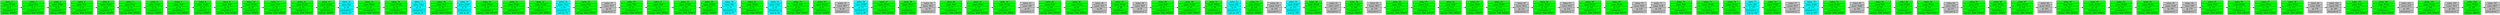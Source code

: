 digraph {
rankdir=LR;
node [ shape=record ];
struct0 [
label = "<index> index: 0|<name>name: PUSH|<nativeIp>ip: 0 | <size> size(native): 2 | argType: IMMED", style = "filled", fillcolor = "green" 
];
struct1 [
label = "<index> index: 1|<name>name: POP|<nativeIp>ip: 2 | <size> size(native): 2 | argType: RAM_IMMED", style = "filled", fillcolor = "green" 
];
struct0 -> struct1 [weight=100];
struct2 [
label = "<index> index: 2|<name>name: PUSH|<nativeIp>ip: 4 | <size> size(native): 2 | argType: IMMED", style = "filled", fillcolor = "green" 
];
struct1 -> struct2 [weight=100];
struct3 [
label = "<index> index: 3|<name>name: POP|<nativeIp>ip: 6 | <size> size(native): 2 | argType: RAM_IMMED", style = "filled", fillcolor = "green" 
];
struct2 -> struct3 [weight=100];
struct4 [
label = "<index> index: 4|<name>name: PUSH|<nativeIp>ip: 8 | <size> size(native): 2 | argType: IMMED", style = "filled", fillcolor = "green" 
];
struct3 -> struct4 [weight=100];
struct5 [
label = "<index> index: 5|<name>name: POP|<nativeIp>ip: 10 | <size> size(native): 2 | argType: RAM_IMMED", style = "filled", fillcolor = "green" 
];
struct4 -> struct5 [weight=100];
struct6 [
label = "<index> index: 6|<name>name: PUSH|<nativeIp>ip: 12 | <size> size(native): 2 | argType: IMMED", style = "filled", fillcolor = "green" 
];
struct5 -> struct6 [weight=100];
struct7 [
label = "<index> index: 7|<name>name: POP|<nativeIp>ip: 14 | <size> size(native): 2 | argType: RAM_IMMED", style = "filled", fillcolor = "green" 
];
struct6 -> struct7 [weight=100];
struct8 [
label = "<index> index: 8|<name>name: PUSH|<nativeIp>ip: 16 | <size> size(native): 2 | argType: IMMED", style = "filled", fillcolor = "green" 
];
struct7 -> struct8 [weight=100];
struct9 [
label = "<index> index: 9|<name>name: POP|<nativeIp>ip: 18 | <size> size(native): 2 | argType: RAM_IMMED", style = "filled", fillcolor = "green" 
];
struct8 -> struct9 [weight=100];
struct10 [
label = "<index> index: 10|<name>name: PUSH|<nativeIp>ip: 20 | <size> size(native): 2 | argType: IMMED", style = "filled", fillcolor = "green" 
];
struct9 -> struct10 [weight=100];
struct11 [
label = "<index> index: 11|<name>name: POP|<nativeIp>ip: 22 | <size> size(native): 2 | argType: RAM_IMMED", style = "filled", fillcolor = "green" 
];
struct10 -> struct11 [weight=100];
struct12 [
label = "<index> index: 12|<name>name: PUSH|<nativeIp>ip: 24 | <size> size(native): 2 | argType: RAM_IMMED", style = "filled", fillcolor = "green" 
];
struct11 -> struct12 [weight=100];
struct13 [
label = "<index> index: 13|<name>name: PUSH|<nativeIp>ip: 26 | <size> size(native): 2 | argType: IMMED", style = "filled", fillcolor = "green" 
];
struct12 -> struct13 [weight=100];
struct14 [
label = "<index> index: 14|<name>name: JNE|<nativeIp>ip: 28 | <size> size(native): 2 | next ip: 40", style = "filled", fillcolor = "cyan" 
];
struct13 -> struct14 [weight=100];
struct15 [
label = "<index> index: 15|<name>name: PUSH|<nativeIp>ip: 30 | <size> size(native): 2 | argType: RAM_IMMED", style = "filled", fillcolor = "green" 
];
struct14 -> struct15 [weight=100];
struct16 [
label = "<index> index: 16|<name>name: PUSH|<nativeIp>ip: 32 | <size> size(native): 2 | argType: RAM_IMMED", style = "filled", fillcolor = "green" 
];
struct15 -> struct16 [weight=100];
struct17 [
label = "<index> index: 17|<name>name: CALL|<nativeIp>ip: 34 | <size> size(native): 2 | next ip: 51", style = "filled", fillcolor = "cyan" 
];
struct16 -> struct17 [weight=100];
struct18 [
label = "<index> index: 18|<name>name: POP|<nativeIp>ip: 36 | <size> size(native): 2 | argType: RAM_IMMED", style = "filled", fillcolor = "green" 
];
struct17 -> struct18 [weight=100];
struct19 [
label = "<index> index: 19|<name>name: JUMP|<nativeIp>ip: 38 | <size> size(native): 2 | next ip: 50", style = "filled", fillcolor = "cyan" 
];
struct18 -> struct19 [weight=100];
struct20 [
label = "<index> index: 20|<name>name: PUSH|<nativeIp>ip: 40 | <size> size(native): 2 | argType: RAM_IMMED", style = "filled", fillcolor = "green" 
];
struct19 -> struct20 [weight=100];
struct21 [
label = "<index> index: 21|<name>name: PUSH|<nativeIp>ip: 42 | <size> size(native): 2 | argType: RAM_IMMED", style = "filled", fillcolor = "green" 
];
struct20 -> struct21 [weight=100];
struct22 [
label = "<index> index: 22|<name>name: PUSH|<nativeIp>ip: 44 | <size> size(native): 2 | argType: RAM_IMMED", style = "filled", fillcolor = "green" 
];
struct21 -> struct22 [weight=100];
struct23 [
label = "<index> index: 23|<name>name: CALL|<nativeIp>ip: 46 | <size> size(native): 2 | next ip: 111", style = "filled", fillcolor = "cyan" 
];
struct22 -> struct23 [weight=100];
struct24 [
label = "<index> index: 24|<name>name: POP|<nativeIp>ip: 48 | <size> size(native): 2 | argType: RAM_IMMED", style = "filled", fillcolor = "green" 
];
struct23 -> struct24 [weight=100];
struct25 [
label = "<index> index: 25|<name>name: HLT|<nativeIp>ip: 50 | <size> size(native): 1 ", style = "filled", fillcolor = "gray" 
];
struct24 -> struct25 [weight=100];
struct26 [
label = "<index> index: 26|<name>name: POP|<nativeIp>ip: 51 | <size> size(native): 2 | argType: RAM_IMMED", style = "filled", fillcolor = "green" 
];
struct25 -> struct26 [weight=100];
struct27 [
label = "<index> index: 27|<name>name: POP|<nativeIp>ip: 53 | <size> size(native): 2 | argType: RAM_IMMED", style = "filled", fillcolor = "green" 
];
struct26 -> struct27 [weight=100];
struct28 [
label = "<index> index: 28|<name>name: PUSH|<nativeIp>ip: 55 | <size> size(native): 2 | argType: RAM_IMMED", style = "filled", fillcolor = "green" 
];
struct27 -> struct28 [weight=100];
struct29 [
label = "<index> index: 29|<name>name: PUSH|<nativeIp>ip: 57 | <size> size(native): 2 | argType: IMMED", style = "filled", fillcolor = "green" 
];
struct28 -> struct29 [weight=100];
struct30 [
label = "<index> index: 30|<name>name: JNE|<nativeIp>ip: 59 | <size> size(native): 2 | next ip: 72", style = "filled", fillcolor = "cyan" 
];
struct29 -> struct30 [weight=100];
struct31 [
label = "<index> index: 31|<name>name: PUSH|<nativeIp>ip: 61 | <size> size(native): 2 | argType: RAM_IMMED", style = "filled", fillcolor = "green" 
];
struct30 -> struct31 [weight=100];
struct32 [
label = "<index> index: 32|<name>name: CALL|<nativeIp>ip: 63 | <size> size(native): 2 | next ip: 92", style = "filled", fillcolor = "cyan" 
];
struct31 -> struct32 [weight=100];
struct33 [
label = "<index> index: 33|<name>name: POP|<nativeIp>ip: 65 | <size> size(native): 2 | argType: RAM_IMMED", style = "filled", fillcolor = "green" 
];
struct32 -> struct33 [weight=100];
struct34 [
label = "<index> index: 34|<name>name: PUSH|<nativeIp>ip: 67 | <size> size(native): 2 | argType: IMMED", style = "filled", fillcolor = "green" 
];
struct33 -> struct34 [weight=100];
struct35 [
label = "<index> index: 35|<name>name: RET|<nativeIp>ip: 69 | <size> size(native): 1 ", style = "filled", fillcolor = "gray" 
];
struct34 -> struct35 [weight=100];
struct36 [
label = "<index> index: 36|<name>name: JUMP|<nativeIp>ip: 70 | <size> size(native): 2 | next ip: 86", style = "filled", fillcolor = "cyan" 
];
struct35 -> struct36 [weight=100];
struct37 [
label = "<index> index: 37|<name>name: PUSH|<nativeIp>ip: 72 | <size> size(native): 2 | argType: RAM_IMMED", style = "filled", fillcolor = "green" 
];
struct36 -> struct37 [weight=100];
struct38 [
label = "<index> index: 38|<name>name: PUSH|<nativeIp>ip: 74 | <size> size(native): 2 | argType: IMMED", style = "filled", fillcolor = "green" 
];
struct37 -> struct38 [weight=100];
struct39 [
label = "<index> index: 39|<name>name: MUL|<nativeIp>ip: 76 | <size> size(native): 1 ", style = "filled", fillcolor = "gray" 
];
struct38 -> struct39 [weight=100];
struct40 [
label = "<index> index: 40|<name>name: POP|<nativeIp>ip: 77 | <size> size(native): 2 | argType: RAM_IMMED", style = "filled", fillcolor = "green" 
];
struct39 -> struct40 [weight=100];
struct41 [
label = "<index> index: 41|<name>name: PUSH|<nativeIp>ip: 79 | <size> size(native): 2 | argType: RAM_IMMED", style = "filled", fillcolor = "green" 
];
struct40 -> struct41 [weight=100];
struct42 [
label = "<index> index: 42|<name>name: PUSH|<nativeIp>ip: 81 | <size> size(native): 2 | argType: RAM_IMMED", style = "filled", fillcolor = "green" 
];
struct41 -> struct42 [weight=100];
struct43 [
label = "<index> index: 43|<name>name: DIV|<nativeIp>ip: 83 | <size> size(native): 1 ", style = "filled", fillcolor = "gray" 
];
struct42 -> struct43 [weight=100];
struct44 [
label = "<index> index: 44|<name>name: POP|<nativeIp>ip: 84 | <size> size(native): 2 | argType: RAM_IMMED", style = "filled", fillcolor = "green" 
];
struct43 -> struct44 [weight=100];
struct45 [
label = "<index> index: 45|<name>name: PUSH|<nativeIp>ip: 86 | <size> size(native): 2 | argType: RAM_IMMED", style = "filled", fillcolor = "green" 
];
struct44 -> struct45 [weight=100];
struct46 [
label = "<index> index: 46|<name>name: OUT|<nativeIp>ip: 88 | <size> size(native): 1 ", style = "filled", fillcolor = "gray" 
];
struct45 -> struct46 [weight=100];
struct47 [
label = "<index> index: 47|<name>name: PUSH|<nativeIp>ip: 89 | <size> size(native): 2 | argType: IMMED", style = "filled", fillcolor = "green" 
];
struct46 -> struct47 [weight=100];
struct48 [
label = "<index> index: 48|<name>name: RET|<nativeIp>ip: 91 | <size> size(native): 1 ", style = "filled", fillcolor = "gray" 
];
struct47 -> struct48 [weight=100];
struct49 [
label = "<index> index: 49|<name>name: POP|<nativeIp>ip: 92 | <size> size(native): 2 | argType: RAM_IMMED", style = "filled", fillcolor = "green" 
];
struct48 -> struct49 [weight=100];
struct50 [
label = "<index> index: 50|<name>name: PUSH|<nativeIp>ip: 94 | <size> size(native): 2 | argType: RAM_IMMED", style = "filled", fillcolor = "green" 
];
struct49 -> struct50 [weight=100];
struct51 [
label = "<index> index: 51|<name>name: PUSH|<nativeIp>ip: 96 | <size> size(native): 2 | argType: IMMED", style = "filled", fillcolor = "green" 
];
struct50 -> struct51 [weight=100];
struct52 [
label = "<index> index: 52|<name>name: JNE|<nativeIp>ip: 98 | <size> size(native): 2 | next ip: 105", style = "filled", fillcolor = "cyan" 
];
struct51 -> struct52 [weight=100];
struct53 [
label = "<index> index: 53|<name>name: PUSH|<nativeIp>ip: 100 | <size> size(native): 2 | argType: IMMED", style = "filled", fillcolor = "green" 
];
struct52 -> struct53 [weight=100];
struct54 [
label = "<index> index: 54|<name>name: OUT|<nativeIp>ip: 102 | <size> size(native): 1 ", style = "filled", fillcolor = "gray" 
];
struct53 -> struct54 [weight=100];
struct55 [
label = "<index> index: 55|<name>name: JUMP|<nativeIp>ip: 103 | <size> size(native): 2 | next ip: 108", style = "filled", fillcolor = "cyan" 
];
struct54 -> struct55 [weight=100];
struct56 [
label = "<index> index: 56|<name>name: PUSH|<nativeIp>ip: 105 | <size> size(native): 2 | argType: IMMED", style = "filled", fillcolor = "green" 
];
struct55 -> struct56 [weight=100];
struct57 [
label = "<index> index: 57|<name>name: OUT|<nativeIp>ip: 107 | <size> size(native): 1 ", style = "filled", fillcolor = "gray" 
];
struct56 -> struct57 [weight=100];
struct58 [
label = "<index> index: 58|<name>name: PUSH|<nativeIp>ip: 108 | <size> size(native): 2 | argType: IMMED", style = "filled", fillcolor = "green" 
];
struct57 -> struct58 [weight=100];
struct59 [
label = "<index> index: 59|<name>name: RET|<nativeIp>ip: 110 | <size> size(native): 1 ", style = "filled", fillcolor = "gray" 
];
struct58 -> struct59 [weight=100];
struct60 [
label = "<index> index: 60|<name>name: POP|<nativeIp>ip: 111 | <size> size(native): 2 | argType: RAM_IMMED", style = "filled", fillcolor = "green" 
];
struct59 -> struct60 [weight=100];
struct61 [
label = "<index> index: 61|<name>name: POP|<nativeIp>ip: 113 | <size> size(native): 2 | argType: RAM_IMMED", style = "filled", fillcolor = "green" 
];
struct60 -> struct61 [weight=100];
struct62 [
label = "<index> index: 62|<name>name: POP|<nativeIp>ip: 115 | <size> size(native): 2 | argType: RAM_IMMED", style = "filled", fillcolor = "green" 
];
struct61 -> struct62 [weight=100];
struct63 [
label = "<index> index: 63|<name>name: PUSH|<nativeIp>ip: 117 | <size> size(native): 2 | argType: IMMED", style = "filled", fillcolor = "green" 
];
struct62 -> struct63 [weight=100];
struct64 [
label = "<index> index: 64|<name>name: PUSH|<nativeIp>ip: 119 | <size> size(native): 2 | argType: RAM_IMMED", style = "filled", fillcolor = "green" 
];
struct63 -> struct64 [weight=100];
struct65 [
label = "<index> index: 65|<name>name: MUL|<nativeIp>ip: 121 | <size> size(native): 1 ", style = "filled", fillcolor = "gray" 
];
struct64 -> struct65 [weight=100];
struct66 [
label = "<index> index: 66|<name>name: PUSH|<nativeIp>ip: 122 | <size> size(native): 2 | argType: RAM_IMMED", style = "filled", fillcolor = "green" 
];
struct65 -> struct66 [weight=100];
struct67 [
label = "<index> index: 67|<name>name: MUL|<nativeIp>ip: 124 | <size> size(native): 1 ", style = "filled", fillcolor = "gray" 
];
struct66 -> struct67 [weight=100];
struct68 [
label = "<index> index: 68|<name>name: PUSH|<nativeIp>ip: 125 | <size> size(native): 2 | argType: RAM_IMMED", style = "filled", fillcolor = "green" 
];
struct67 -> struct68 [weight=100];
struct69 [
label = "<index> index: 69|<name>name: PUSH|<nativeIp>ip: 127 | <size> size(native): 2 | argType: RAM_IMMED", style = "filled", fillcolor = "green" 
];
struct68 -> struct69 [weight=100];
struct70 [
label = "<index> index: 70|<name>name: MUL|<nativeIp>ip: 129 | <size> size(native): 1 ", style = "filled", fillcolor = "gray" 
];
struct69 -> struct70 [weight=100];
struct71 [
label = "<index> index: 71|<name>name: SUB|<nativeIp>ip: 130 | <size> size(native): 1 ", style = "filled", fillcolor = "gray" 
];
struct70 -> struct71 [weight=100];
struct72 [
label = "<index> index: 72|<name>name: POP|<nativeIp>ip: 131 | <size> size(native): 2 | argType: RAM_IMMED", style = "filled", fillcolor = "green" 
];
struct71 -> struct72 [weight=100];
struct73 [
label = "<index> index: 73|<name>name: PUSH|<nativeIp>ip: 133 | <size> size(native): 2 | argType: RAM_IMMED", style = "filled", fillcolor = "green" 
];
struct72 -> struct73 [weight=100];
struct74 [
label = "<index> index: 74|<name>name: PUSH|<nativeIp>ip: 135 | <size> size(native): 2 | argType: IMMED", style = "filled", fillcolor = "green" 
];
struct73 -> struct74 [weight=100];
struct75 [
label = "<index> index: 75|<name>name: JBE|<nativeIp>ip: 137 | <size> size(native): 2 | next ip: 144", style = "filled", fillcolor = "cyan" 
];
struct74 -> struct75 [weight=100];
struct76 [
label = "<index> index: 76|<name>name: PUSH|<nativeIp>ip: 139 | <size> size(native): 2 | argType: IMMED", style = "filled", fillcolor = "green" 
];
struct75 -> struct76 [weight=100];
struct77 [
label = "<index> index: 77|<name>name: OUT|<nativeIp>ip: 141 | <size> size(native): 1 ", style = "filled", fillcolor = "gray" 
];
struct76 -> struct77 [weight=100];
struct78 [
label = "<index> index: 78|<name>name: JUMP|<nativeIp>ip: 142 | <size> size(native): 2 | next ip: 189", style = "filled", fillcolor = "cyan" 
];
struct77 -> struct78 [weight=100];
struct79 [
label = "<index> index: 79|<name>name: PUSH|<nativeIp>ip: 144 | <size> size(native): 2 | argType: RAM_IMMED", style = "filled", fillcolor = "green" 
];
struct78 -> struct79 [weight=100];
struct80 [
label = "<index> index: 80|<name>name: SQRT|<nativeIp>ip: 146 | <size> size(native): 1 ", style = "filled", fillcolor = "gray" 
];
struct79 -> struct80 [weight=100];
struct81 [
label = "<index> index: 81|<name>name: POP|<nativeIp>ip: 147 | <size> size(native): 2 | argType: RAM_IMMED", style = "filled", fillcolor = "green" 
];
struct80 -> struct81 [weight=100];
struct82 [
label = "<index> index: 82|<name>name: PUSH|<nativeIp>ip: 149 | <size> size(native): 2 | argType: IMMED", style = "filled", fillcolor = "green" 
];
struct81 -> struct82 [weight=100];
struct83 [
label = "<index> index: 83|<name>name: PUSH|<nativeIp>ip: 151 | <size> size(native): 2 | argType: RAM_IMMED", style = "filled", fillcolor = "green" 
];
struct82 -> struct83 [weight=100];
struct84 [
label = "<index> index: 84|<name>name: MUL|<nativeIp>ip: 153 | <size> size(native): 1 ", style = "filled", fillcolor = "gray" 
];
struct83 -> struct84 [weight=100];
struct85 [
label = "<index> index: 85|<name>name: POP|<nativeIp>ip: 154 | <size> size(native): 2 | argType: RAM_IMMED", style = "filled", fillcolor = "green" 
];
struct84 -> struct85 [weight=100];
struct86 [
label = "<index> index: 86|<name>name: PUSH|<nativeIp>ip: 156 | <size> size(native): 2 | argType: IMMED", style = "filled", fillcolor = "green" 
];
struct85 -> struct86 [weight=100];
struct87 [
label = "<index> index: 87|<name>name: PUSH|<nativeIp>ip: 158 | <size> size(native): 2 | argType: RAM_IMMED", style = "filled", fillcolor = "green" 
];
struct86 -> struct87 [weight=100];
struct88 [
label = "<index> index: 88|<name>name: MUL|<nativeIp>ip: 160 | <size> size(native): 1 ", style = "filled", fillcolor = "gray" 
];
struct87 -> struct88 [weight=100];
struct89 [
label = "<index> index: 89|<name>name: POP|<nativeIp>ip: 161 | <size> size(native): 2 | argType: RAM_IMMED", style = "filled", fillcolor = "green" 
];
struct88 -> struct89 [weight=100];
struct90 [
label = "<index> index: 90|<name>name: PUSH|<nativeIp>ip: 163 | <size> size(native): 2 | argType: RAM_IMMED", style = "filled", fillcolor = "green" 
];
struct89 -> struct90 [weight=100];
struct91 [
label = "<index> index: 91|<name>name: PUSH|<nativeIp>ip: 165 | <size> size(native): 2 | argType: RAM_IMMED", style = "filled", fillcolor = "green" 
];
struct90 -> struct91 [weight=100];
struct92 [
label = "<index> index: 92|<name>name: PUSH|<nativeIp>ip: 167 | <size> size(native): 2 | argType: RAM_IMMED", style = "filled", fillcolor = "green" 
];
struct91 -> struct92 [weight=100];
struct93 [
label = "<index> index: 93|<name>name: SUB|<nativeIp>ip: 169 | <size> size(native): 1 ", style = "filled", fillcolor = "gray" 
];
struct92 -> struct93 [weight=100];
struct94 [
label = "<index> index: 94|<name>name: DIV|<nativeIp>ip: 170 | <size> size(native): 1 ", style = "filled", fillcolor = "gray" 
];
struct93 -> struct94 [weight=100];
struct95 [
label = "<index> index: 95|<name>name: POP|<nativeIp>ip: 171 | <size> size(native): 2 | argType: RAM_IMMED", style = "filled", fillcolor = "green" 
];
struct94 -> struct95 [weight=100];
struct96 [
label = "<index> index: 96|<name>name: PUSH|<nativeIp>ip: 173 | <size> size(native): 2 | argType: RAM_IMMED", style = "filled", fillcolor = "green" 
];
struct95 -> struct96 [weight=100];
struct97 [
label = "<index> index: 97|<name>name: PUSH|<nativeIp>ip: 175 | <size> size(native): 2 | argType: RAM_IMMED", style = "filled", fillcolor = "green" 
];
struct96 -> struct97 [weight=100];
struct98 [
label = "<index> index: 98|<name>name: PUSH|<nativeIp>ip: 177 | <size> size(native): 2 | argType: RAM_IMMED", style = "filled", fillcolor = "green" 
];
struct97 -> struct98 [weight=100];
struct99 [
label = "<index> index: 99|<name>name: ADD|<nativeIp>ip: 179 | <size> size(native): 1 ", style = "filled", fillcolor = "gray" 
];
struct98 -> struct99 [weight=100];
struct100 [
label = "<index> index: 100|<name>name: DIV|<nativeIp>ip: 180 | <size> size(native): 1 ", style = "filled", fillcolor = "gray" 
];
struct99 -> struct100 [weight=100];
struct101 [
label = "<index> index: 101|<name>name: POP|<nativeIp>ip: 181 | <size> size(native): 2 | argType: RAM_IMMED", style = "filled", fillcolor = "green" 
];
struct100 -> struct101 [weight=100];
struct102 [
label = "<index> index: 102|<name>name: PUSH|<nativeIp>ip: 183 | <size> size(native): 2 | argType: RAM_IMMED", style = "filled", fillcolor = "green" 
];
struct101 -> struct102 [weight=100];
struct103 [
label = "<index> index: 103|<name>name: OUT|<nativeIp>ip: 185 | <size> size(native): 1 ", style = "filled", fillcolor = "gray" 
];
struct102 -> struct103 [weight=100];
struct104 [
label = "<index> index: 104|<name>name: PUSH|<nativeIp>ip: 186 | <size> size(native): 2 | argType: RAM_IMMED", style = "filled", fillcolor = "green" 
];
struct103 -> struct104 [weight=100];
struct105 [
label = "<index> index: 105|<name>name: OUT|<nativeIp>ip: 188 | <size> size(native): 1 ", style = "filled", fillcolor = "gray" 
];
struct104 -> struct105 [weight=100];
struct106 [
label = "<index> index: 106|<name>name: PUSH|<nativeIp>ip: 189 | <size> size(native): 2 | argType: IMMED", style = "filled", fillcolor = "green" 
];
struct105 -> struct106 [weight=100];
struct107 [
label = "<index> index: 107|<name>name: RET|<nativeIp>ip: 191 | <size> size(native): 1 ", style = "filled", fillcolor = "gray" 
];
struct106 -> struct107 [weight=100];
}
